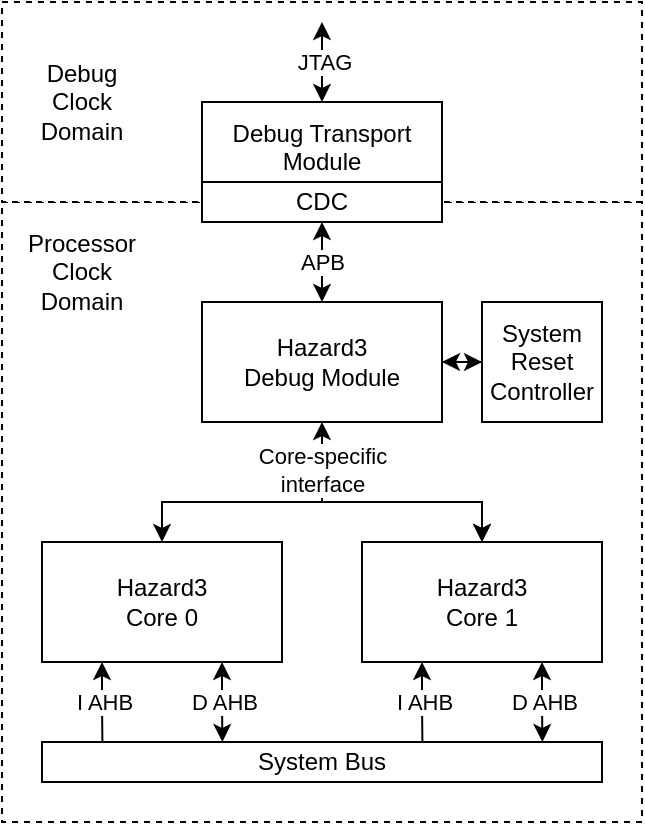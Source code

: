<mxfile version="15.8.6" type="device"><diagram id="9fEN5FmfpFAiGjkGDVgf" name="Page-1"><mxGraphModel dx="767" dy="577" grid="1" gridSize="10" guides="1" tooltips="1" connect="1" arrows="1" fold="1" page="1" pageScale="1" pageWidth="827" pageHeight="1169" math="0" shadow="0"><root><mxCell id="0"/><mxCell id="1" parent="0"/><mxCell id="nXScRr7LBWHtnAAIWlY8-19" value="" style="rounded=0;whiteSpace=wrap;html=1;dashed=1;" vertex="1" parent="1"><mxGeometry x="180" y="290" width="320" height="310" as="geometry"/></mxCell><mxCell id="nXScRr7LBWHtnAAIWlY8-16" value="" style="rounded=0;whiteSpace=wrap;html=1;dashed=1;" vertex="1" parent="1"><mxGeometry x="180" y="190" width="320" height="100" as="geometry"/></mxCell><mxCell id="nXScRr7LBWHtnAAIWlY8-7" value="APB" style="edgeStyle=orthogonalEdgeStyle;rounded=0;orthogonalLoop=1;jettySize=auto;html=1;exitX=0.5;exitY=1;exitDx=0;exitDy=0;entryX=0.5;entryY=0;entryDx=0;entryDy=0;startArrow=classic;startFill=1;" edge="1" parent="1" source="nXScRr7LBWHtnAAIWlY8-1" target="nXScRr7LBWHtnAAIWlY8-2"><mxGeometry relative="1" as="geometry"/></mxCell><mxCell id="nXScRr7LBWHtnAAIWlY8-8" value="JTAG" style="edgeStyle=orthogonalEdgeStyle;rounded=0;orthogonalLoop=1;jettySize=auto;html=1;exitX=0.5;exitY=0;exitDx=0;exitDy=0;startArrow=classic;startFill=1;" edge="1" parent="1" source="nXScRr7LBWHtnAAIWlY8-1"><mxGeometry relative="1" as="geometry"><mxPoint x="340" y="200" as="targetPoint"/></mxGeometry></mxCell><mxCell id="nXScRr7LBWHtnAAIWlY8-1" value="&lt;div&gt;Debug Transport Module&lt;/div&gt;&lt;div&gt;&lt;br&gt;&lt;/div&gt;" style="rounded=0;whiteSpace=wrap;html=1;" vertex="1" parent="1"><mxGeometry x="280" y="240" width="120" height="60" as="geometry"/></mxCell><mxCell id="nXScRr7LBWHtnAAIWlY8-6" value="&lt;div&gt;Core-specific&lt;/div&gt;&lt;div&gt;interface&lt;/div&gt;" style="edgeStyle=orthogonalEdgeStyle;rounded=0;orthogonalLoop=1;jettySize=auto;html=1;exitX=0.5;exitY=1;exitDx=0;exitDy=0;entryX=0.5;entryY=0;entryDx=0;entryDy=0;startArrow=classic;startFill=1;" edge="1" parent="1" source="nXScRr7LBWHtnAAIWlY8-2" target="nXScRr7LBWHtnAAIWlY8-4"><mxGeometry x="-0.657" relative="1" as="geometry"><Array as="points"><mxPoint x="340" y="440"/><mxPoint x="420" y="440"/></Array><mxPoint as="offset"/></mxGeometry></mxCell><mxCell id="nXScRr7LBWHtnAAIWlY8-12" value="" style="edgeStyle=orthogonalEdgeStyle;rounded=0;orthogonalLoop=1;jettySize=auto;html=1;startArrow=classic;startFill=1;" edge="1" parent="1" source="nXScRr7LBWHtnAAIWlY8-2" target="nXScRr7LBWHtnAAIWlY8-11"><mxGeometry relative="1" as="geometry"/></mxCell><mxCell id="nXScRr7LBWHtnAAIWlY8-2" value="&lt;div&gt;Hazard3&lt;/div&gt;&lt;div&gt;Debug Module&lt;/div&gt;" style="rounded=0;whiteSpace=wrap;html=1;" vertex="1" parent="1"><mxGeometry x="280" y="340" width="120" height="60" as="geometry"/></mxCell><mxCell id="nXScRr7LBWHtnAAIWlY8-10" style="edgeStyle=orthogonalEdgeStyle;rounded=0;orthogonalLoop=1;jettySize=auto;html=1;exitX=0.5;exitY=0;exitDx=0;exitDy=0;entryX=0.5;entryY=0;entryDx=0;entryDy=0;startArrow=classic;startFill=1;" edge="1" parent="1" source="nXScRr7LBWHtnAAIWlY8-3" target="nXScRr7LBWHtnAAIWlY8-4"><mxGeometry relative="1" as="geometry"/></mxCell><mxCell id="nXScRr7LBWHtnAAIWlY8-24" value="I AHB" style="edgeStyle=orthogonalEdgeStyle;rounded=0;orthogonalLoop=1;jettySize=auto;html=1;exitX=0.25;exitY=1;exitDx=0;exitDy=0;startArrow=classic;startFill=1;endArrow=none;endFill=0;" edge="1" parent="1" source="nXScRr7LBWHtnAAIWlY8-3"><mxGeometry relative="1" as="geometry"><mxPoint x="230.2" y="560" as="targetPoint"/></mxGeometry></mxCell><mxCell id="nXScRr7LBWHtnAAIWlY8-25" value="D AHB" style="edgeStyle=orthogonalEdgeStyle;rounded=0;orthogonalLoop=1;jettySize=auto;html=1;exitX=0.75;exitY=1;exitDx=0;exitDy=0;startArrow=classic;startFill=1;" edge="1" parent="1" source="nXScRr7LBWHtnAAIWlY8-3"><mxGeometry relative="1" as="geometry"><mxPoint x="290.2" y="560" as="targetPoint"/></mxGeometry></mxCell><mxCell id="nXScRr7LBWHtnAAIWlY8-3" value="&lt;div&gt;Hazard3&lt;/div&gt;&lt;div&gt;Core 0&lt;/div&gt;" style="rounded=0;whiteSpace=wrap;html=1;" vertex="1" parent="1"><mxGeometry x="200" y="460" width="120" height="60" as="geometry"/></mxCell><mxCell id="nXScRr7LBWHtnAAIWlY8-26" value="I AHB" style="edgeStyle=orthogonalEdgeStyle;rounded=0;orthogonalLoop=1;jettySize=auto;html=1;exitX=0.25;exitY=1;exitDx=0;exitDy=0;startArrow=classic;startFill=1;endArrow=none;endFill=0;" edge="1" parent="1" source="nXScRr7LBWHtnAAIWlY8-4"><mxGeometry relative="1" as="geometry"><mxPoint x="390.2" y="560" as="targetPoint"/></mxGeometry></mxCell><mxCell id="nXScRr7LBWHtnAAIWlY8-27" value="D AHB" style="edgeStyle=orthogonalEdgeStyle;rounded=0;orthogonalLoop=1;jettySize=auto;html=1;exitX=0.75;exitY=1;exitDx=0;exitDy=0;startArrow=classic;startFill=1;" edge="1" parent="1" source="nXScRr7LBWHtnAAIWlY8-4"><mxGeometry relative="1" as="geometry"><mxPoint x="450.2" y="560" as="targetPoint"/></mxGeometry></mxCell><mxCell id="nXScRr7LBWHtnAAIWlY8-4" value="&lt;div&gt;Hazard3&lt;/div&gt;&lt;div&gt;Core 1&lt;br&gt;&lt;/div&gt;" style="rounded=0;whiteSpace=wrap;html=1;" vertex="1" parent="1"><mxGeometry x="360" y="460" width="120" height="60" as="geometry"/></mxCell><mxCell id="nXScRr7LBWHtnAAIWlY8-11" value="System Reset Controller" style="rounded=0;whiteSpace=wrap;html=1;" vertex="1" parent="1"><mxGeometry x="420" y="340" width="60" height="60" as="geometry"/></mxCell><mxCell id="nXScRr7LBWHtnAAIWlY8-14" value="CDC" style="rounded=0;whiteSpace=wrap;html=1;" vertex="1" parent="1"><mxGeometry x="280" y="280" width="120" height="20" as="geometry"/></mxCell><mxCell id="nXScRr7LBWHtnAAIWlY8-17" value="Debug Clock Domain" style="text;html=1;strokeColor=none;fillColor=none;align=center;verticalAlign=middle;whiteSpace=wrap;rounded=0;dashed=1;" vertex="1" parent="1"><mxGeometry x="190" y="225" width="60" height="30" as="geometry"/></mxCell><mxCell id="nXScRr7LBWHtnAAIWlY8-20" value="Processor Clock Domain" style="text;html=1;strokeColor=none;fillColor=none;align=center;verticalAlign=middle;whiteSpace=wrap;rounded=0;dashed=1;" vertex="1" parent="1"><mxGeometry x="190" y="310" width="60" height="30" as="geometry"/></mxCell><mxCell id="nXScRr7LBWHtnAAIWlY8-28" value="System Bus" style="rounded=0;whiteSpace=wrap;html=1;" vertex="1" parent="1"><mxGeometry x="200" y="560" width="280" height="20" as="geometry"/></mxCell></root></mxGraphModel></diagram></mxfile>